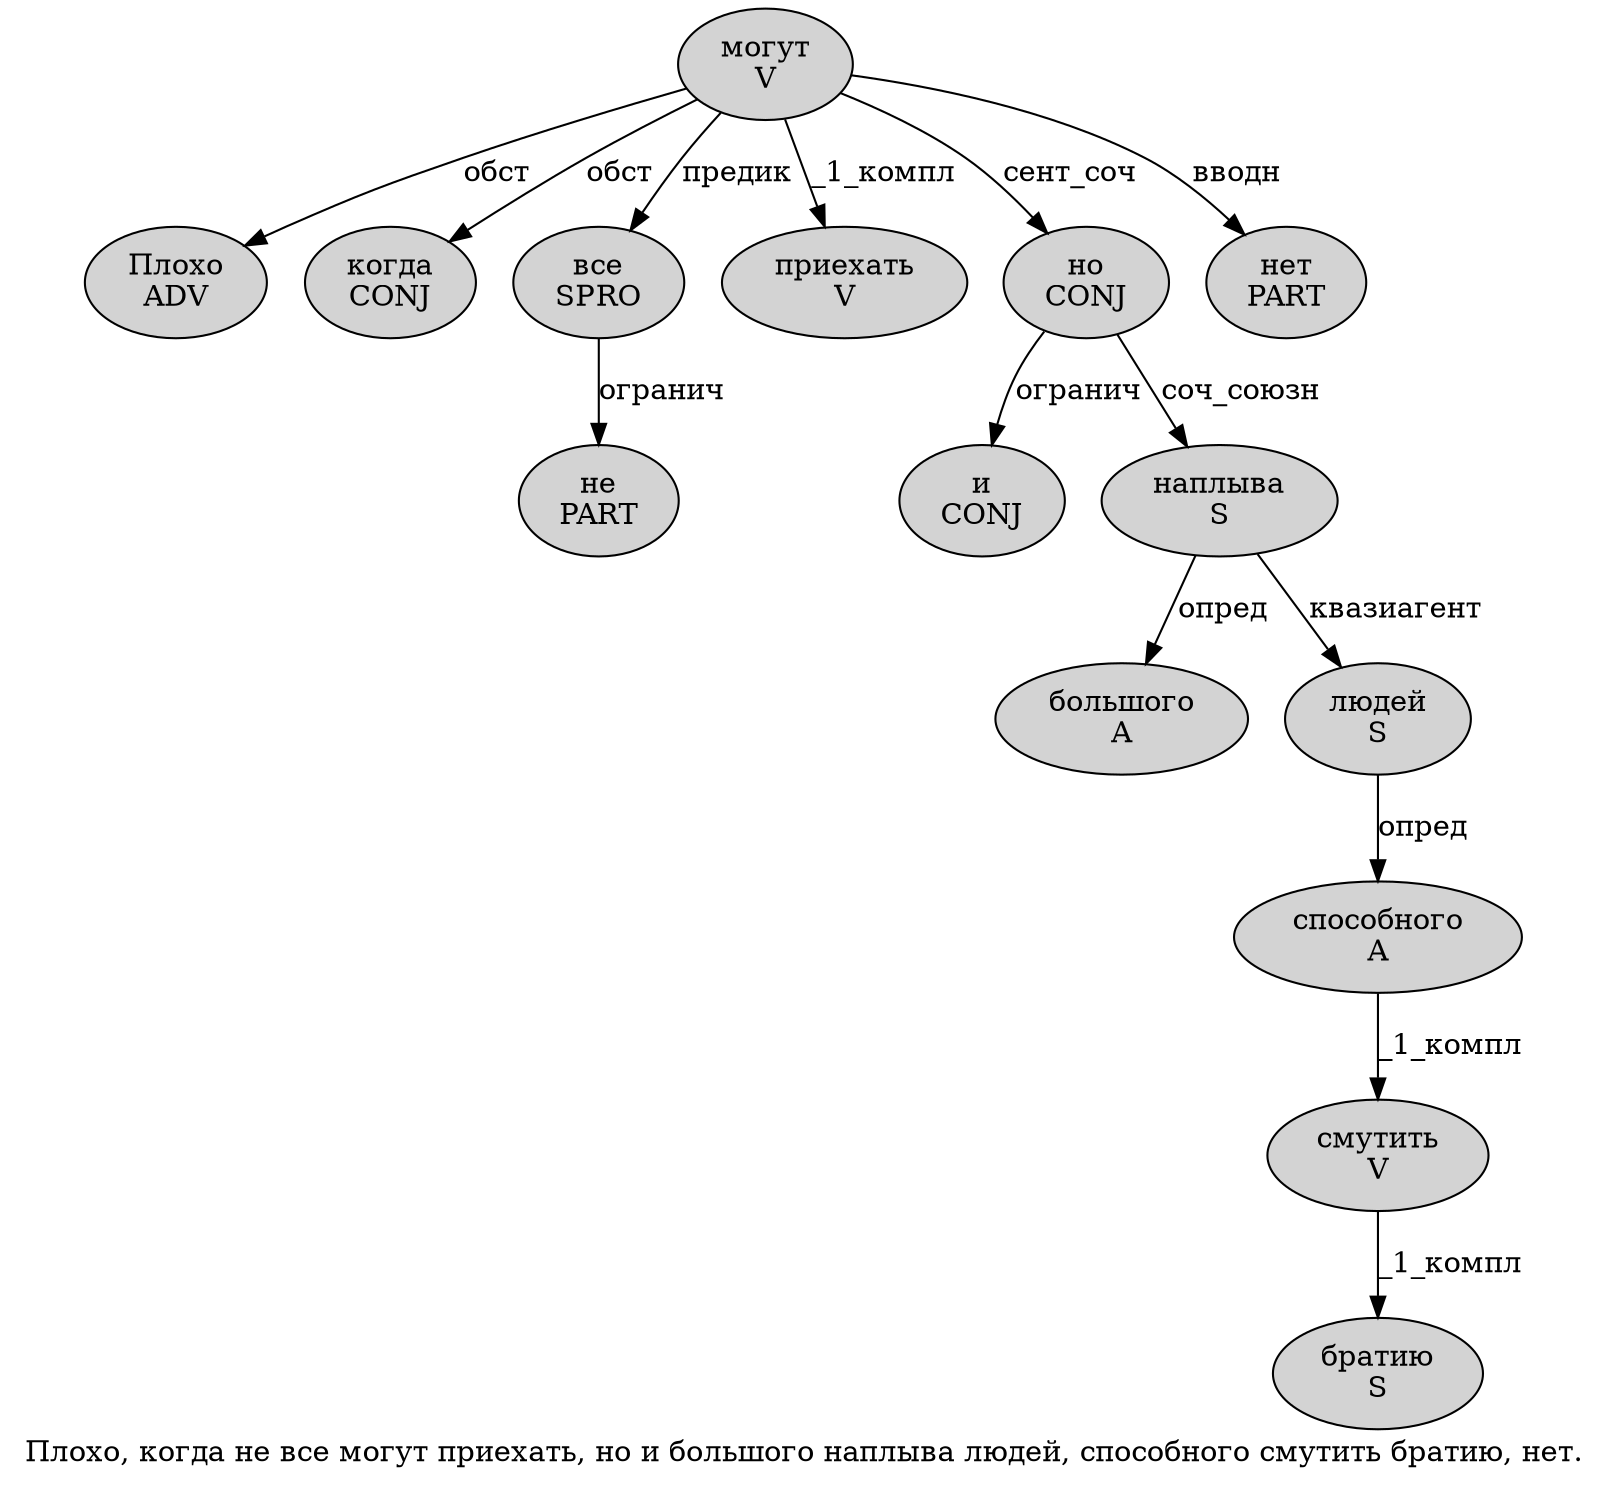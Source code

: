 digraph SENTENCE_821 {
	graph [label="Плохо, когда не все могут приехать, но и большого наплыва людей, способного смутить братию, нет."]
	node [style=filled]
		0 [label="Плохо
ADV" color="" fillcolor=lightgray penwidth=1 shape=ellipse]
		2 [label="когда
CONJ" color="" fillcolor=lightgray penwidth=1 shape=ellipse]
		3 [label="не
PART" color="" fillcolor=lightgray penwidth=1 shape=ellipse]
		4 [label="все
SPRO" color="" fillcolor=lightgray penwidth=1 shape=ellipse]
		5 [label="могут
V" color="" fillcolor=lightgray penwidth=1 shape=ellipse]
		6 [label="приехать
V" color="" fillcolor=lightgray penwidth=1 shape=ellipse]
		8 [label="но
CONJ" color="" fillcolor=lightgray penwidth=1 shape=ellipse]
		9 [label="и
CONJ" color="" fillcolor=lightgray penwidth=1 shape=ellipse]
		10 [label="большого
A" color="" fillcolor=lightgray penwidth=1 shape=ellipse]
		11 [label="наплыва
S" color="" fillcolor=lightgray penwidth=1 shape=ellipse]
		12 [label="людей
S" color="" fillcolor=lightgray penwidth=1 shape=ellipse]
		14 [label="способного
A" color="" fillcolor=lightgray penwidth=1 shape=ellipse]
		15 [label="смутить
V" color="" fillcolor=lightgray penwidth=1 shape=ellipse]
		16 [label="братию
S" color="" fillcolor=lightgray penwidth=1 shape=ellipse]
		18 [label="нет
PART" color="" fillcolor=lightgray penwidth=1 shape=ellipse]
			15 -> 16 [label="_1_компл"]
			12 -> 14 [label="опред"]
			14 -> 15 [label="_1_компл"]
			4 -> 3 [label="огранич"]
			5 -> 0 [label="обст"]
			5 -> 2 [label="обст"]
			5 -> 4 [label="предик"]
			5 -> 6 [label="_1_компл"]
			5 -> 8 [label="сент_соч"]
			5 -> 18 [label="вводн"]
			8 -> 9 [label="огранич"]
			8 -> 11 [label="соч_союзн"]
			11 -> 10 [label="опред"]
			11 -> 12 [label="квазиагент"]
}